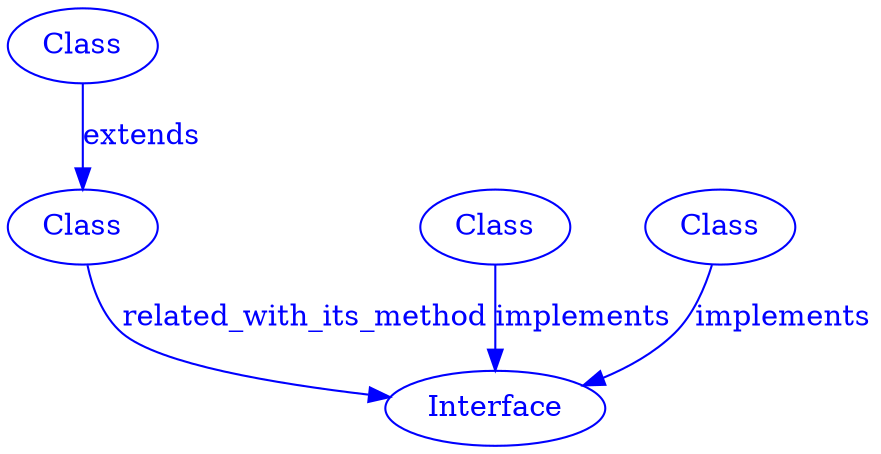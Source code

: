 
digraph SubdueGraph {
  145 [label="Class",color=blue,fontcolor=blue];
  146 [label="Class",color=blue,fontcolor=blue];
  147 [label="Class",color=blue,fontcolor=blue];
  149 [label="Interface",color=blue,fontcolor=blue];
  157 [label="Class",color=blue,fontcolor=blue];
  145 -> 146 [label="extends",color=blue,fontcolor=blue];
  147 -> 149 [label="implements",color=blue,fontcolor=blue];
  157 -> 149 [label="implements",color=blue,fontcolor=blue];
  146 -> 149 [label="related_with_its_method",color=blue,fontcolor=blue];
}
